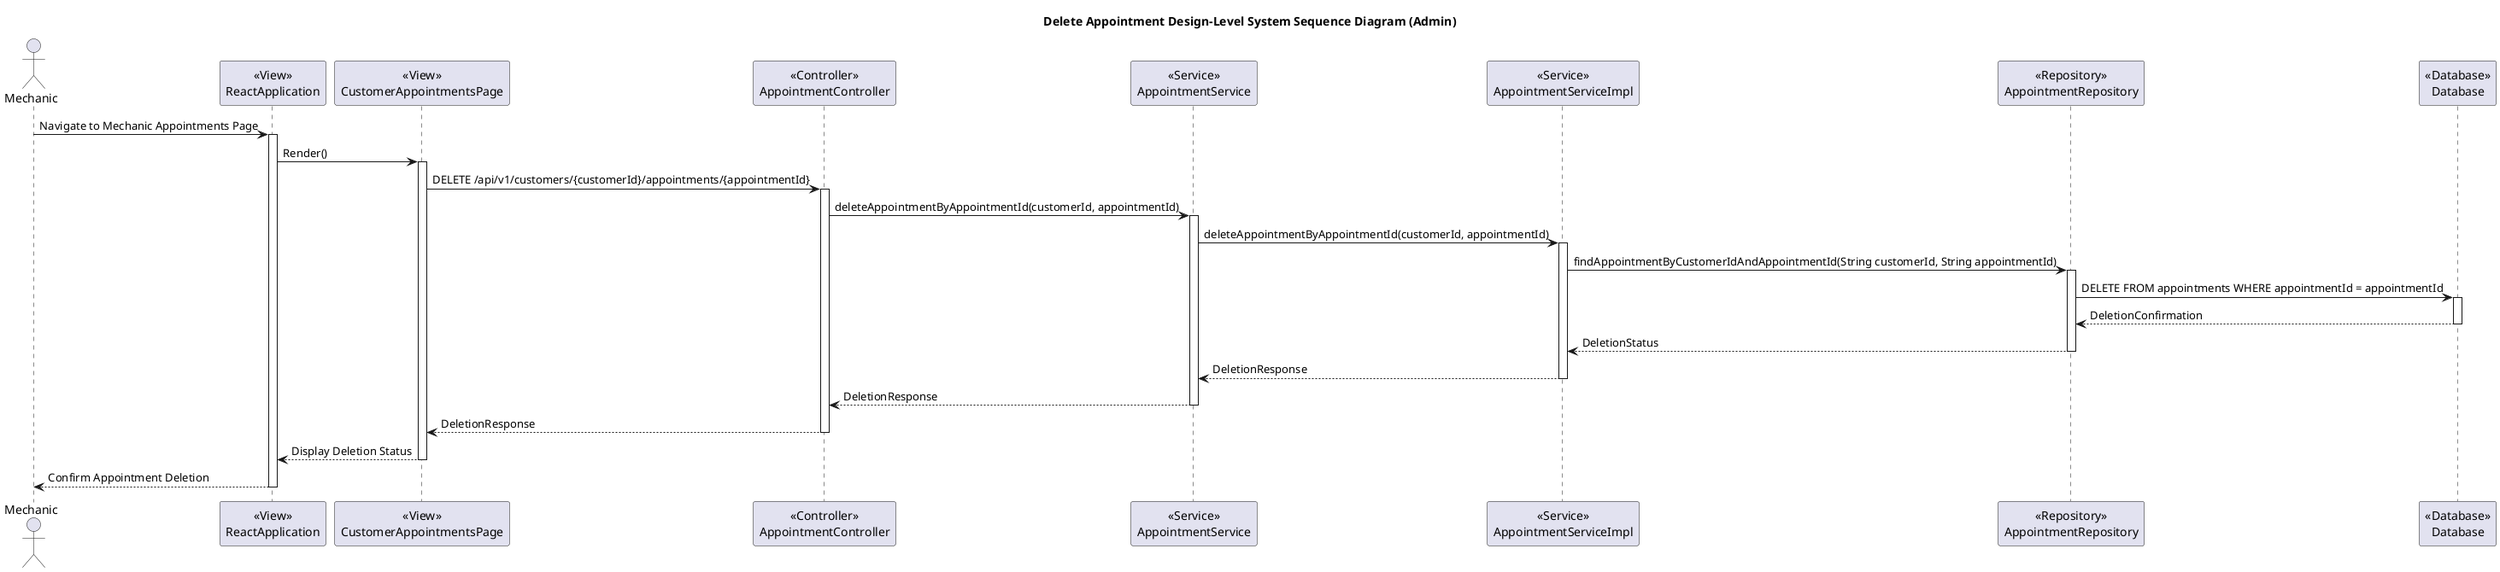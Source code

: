 @startuml
title Delete Appointment Design-Level System Sequence Diagram (Admin)

actor Mechanic

participant ReactApplication as "<<View>>\nReactApplication"
participant CustomerAppointmentsPage as "<<View>>\nCustomerAppointmentsPage"
participant AppointmentController as "<<Controller>>\nAppointmentController"
participant AppointmentService as "<<Service>>\nAppointmentService"
participant AppointmentServiceImpl as "<<Service>>\nAppointmentServiceImpl"
participant AppointmentRepository as "<<Repository>>\nAppointmentRepository"
participant Database as "<<Database>>\nDatabase"

Mechanic -> ReactApplication: Navigate to Mechanic Appointments Page
activate ReactApplication

ReactApplication -> CustomerAppointmentsPage: Render()
activate CustomerAppointmentsPage

CustomerAppointmentsPage -> AppointmentController: DELETE /api/v1/customers/{customerId}/appointments/{appointmentId}
activate AppointmentController

AppointmentController -> AppointmentService: deleteAppointmentByAppointmentId(customerId, appointmentId)
activate AppointmentService

AppointmentService -> AppointmentServiceImpl: deleteAppointmentByAppointmentId(customerId, appointmentId)
activate AppointmentServiceImpl

AppointmentServiceImpl -> AppointmentRepository: findAppointmentByCustomerIdAndAppointmentId(String customerId, String appointmentId)
activate AppointmentRepository

AppointmentRepository -> Database: DELETE FROM appointments WHERE appointmentId = appointmentId
activate Database

Database --> AppointmentRepository: DeletionConfirmation
deactivate Database

AppointmentRepository --> AppointmentServiceImpl: DeletionStatus
deactivate AppointmentRepository

AppointmentServiceImpl --> AppointmentService: DeletionResponse
deactivate AppointmentServiceImpl

AppointmentService --> AppointmentController: DeletionResponse
deactivate AppointmentService

AppointmentController --> CustomerAppointmentsPage: DeletionResponse
deactivate AppointmentController

CustomerAppointmentsPage --> ReactApplication: Display Deletion Status
deactivate CustomerAppointmentsPage

ReactApplication --> Mechanic: Confirm Appointment Deletion
deactivate ReactApplication

@enduml
